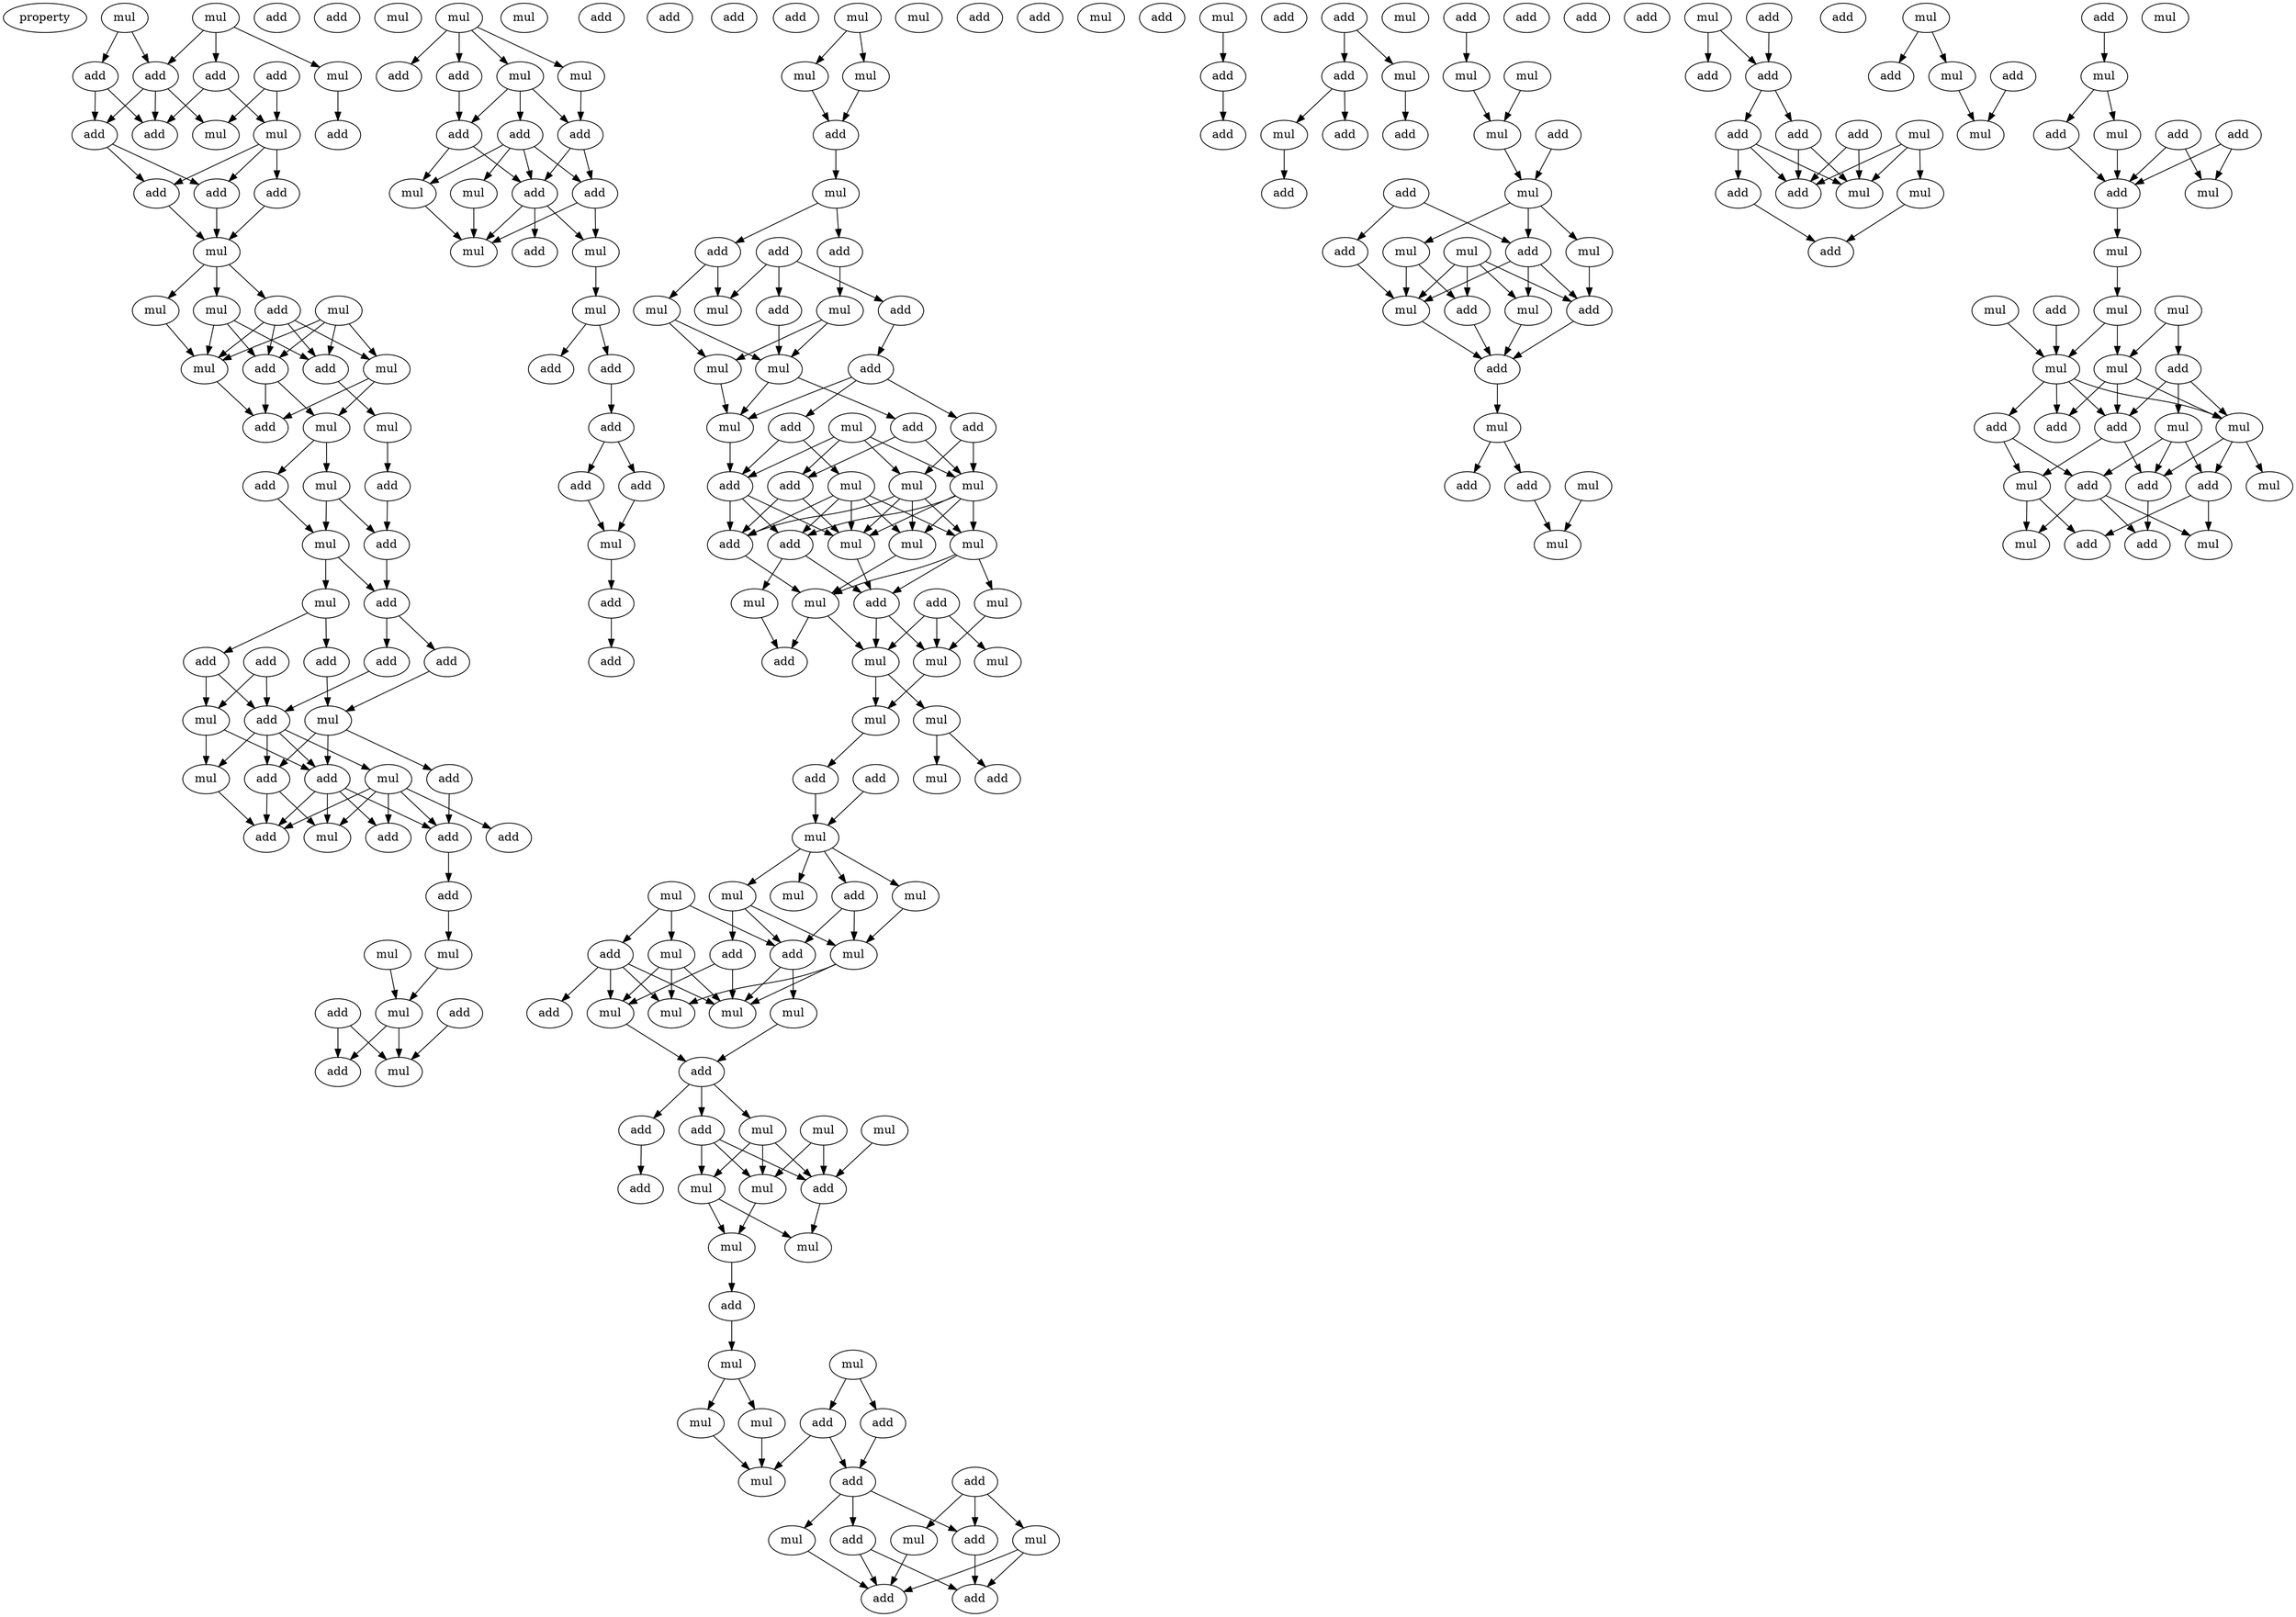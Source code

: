digraph {
    node [fontcolor=black]
    property [mul=2,lf=1.1]
    0 [ label = mul ];
    1 [ label = mul ];
    2 [ label = add ];
    3 [ label = add ];
    4 [ label = add ];
    5 [ label = mul ];
    6 [ label = add ];
    7 [ label = mul ];
    8 [ label = mul ];
    9 [ label = add ];
    10 [ label = add ];
    11 [ label = add ];
    12 [ label = add ];
    13 [ label = add ];
    14 [ label = add ];
    15 [ label = mul ];
    16 [ label = mul ];
    17 [ label = mul ];
    18 [ label = add ];
    19 [ label = add ];
    20 [ label = mul ];
    21 [ label = mul ];
    22 [ label = add ];
    23 [ label = mul ];
    24 [ label = add ];
    25 [ label = mul ];
    26 [ label = add ];
    27 [ label = mul ];
    28 [ label = add ];
    29 [ label = add ];
    30 [ label = mul ];
    31 [ label = add ];
    32 [ label = mul ];
    33 [ label = mul ];
    34 [ label = add ];
    35 [ label = add ];
    36 [ label = add ];
    37 [ label = add ];
    38 [ label = add ];
    39 [ label = add ];
    40 [ label = add ];
    41 [ label = mul ];
    42 [ label = mul ];
    43 [ label = mul ];
    44 [ label = add ];
    45 [ label = add ];
    46 [ label = mul ];
    47 [ label = add ];
    48 [ label = mul ];
    49 [ label = add ];
    50 [ label = add ];
    51 [ label = add ];
    52 [ label = add ];
    53 [ label = add ];
    54 [ label = mul ];
    55 [ label = mul ];
    56 [ label = add ];
    57 [ label = add ];
    58 [ label = add ];
    59 [ label = mul ];
    60 [ label = add ];
    61 [ label = mul ];
    62 [ label = mul ];
    63 [ label = mul ];
    64 [ label = add ];
    65 [ label = mul ];
    66 [ label = add ];
    67 [ label = mul ];
    68 [ label = add ];
    69 [ label = add ];
    70 [ label = add ];
    71 [ label = mul ];
    72 [ label = add ];
    73 [ label = mul ];
    74 [ label = add ];
    75 [ label = add ];
    76 [ label = mul ];
    77 [ label = mul ];
    78 [ label = mul ];
    79 [ label = mul ];
    80 [ label = add ];
    81 [ label = add ];
    82 [ label = add ];
    83 [ label = add ];
    84 [ label = add ];
    85 [ label = add ];
    86 [ label = add ];
    87 [ label = add ];
    88 [ label = mul ];
    89 [ label = add ];
    90 [ label = add ];
    91 [ label = mul ];
    92 [ label = add ];
    93 [ label = mul ];
    94 [ label = mul ];
    95 [ label = add ];
    96 [ label = mul ];
    97 [ label = mul ];
    98 [ label = add ];
    99 [ label = add ];
    100 [ label = add ];
    101 [ label = add ];
    102 [ label = mul ];
    103 [ label = mul ];
    104 [ label = add ];
    105 [ label = add ];
    106 [ label = mul ];
    107 [ label = mul ];
    108 [ label = add ];
    109 [ label = mul ];
    110 [ label = mul ];
    111 [ label = mul ];
    112 [ label = add ];
    113 [ label = add ];
    114 [ label = add ];
    115 [ label = add ];
    116 [ label = add ];
    117 [ label = mul ];
    118 [ label = mul ];
    119 [ label = mul ];
    120 [ label = mul ];
    121 [ label = add ];
    122 [ label = mul ];
    123 [ label = add ];
    124 [ label = mul ];
    125 [ label = mul ];
    126 [ label = mul ];
    127 [ label = mul ];
    128 [ label = add ];
    129 [ label = add ];
    130 [ label = mul ];
    131 [ label = mul ];
    132 [ label = mul ];
    133 [ label = add ];
    134 [ label = mul ];
    135 [ label = mul ];
    136 [ label = add ];
    137 [ label = add ];
    138 [ label = add ];
    139 [ label = mul ];
    140 [ label = add ];
    141 [ label = mul ];
    142 [ label = mul ];
    143 [ label = mul ];
    144 [ label = add ];
    145 [ label = mul ];
    146 [ label = mul ];
    147 [ label = add ];
    148 [ label = mul ];
    149 [ label = add ];
    150 [ label = mul ];
    151 [ label = add ];
    152 [ label = mul ];
    153 [ label = mul ];
    154 [ label = mul ];
    155 [ label = add ];
    156 [ label = mul ];
    157 [ label = add ];
    158 [ label = mul ];
    159 [ label = add ];
    160 [ label = mul ];
    161 [ label = mul ];
    162 [ label = add ];
    163 [ label = add ];
    164 [ label = mul ];
    165 [ label = add ];
    166 [ label = mul ];
    167 [ label = mul ];
    168 [ label = mul ];
    169 [ label = add ];
    170 [ label = mul ];
    171 [ label = mul ];
    172 [ label = mul ];
    173 [ label = add ];
    174 [ label = mul ];
    175 [ label = add ];
    176 [ label = add ];
    177 [ label = add ];
    178 [ label = mul ];
    179 [ label = add ];
    180 [ label = mul ];
    181 [ label = mul ];
    182 [ label = add ];
    183 [ label = mul ];
    184 [ label = add ];
    185 [ label = add ];
    186 [ label = mul ];
    187 [ label = add ];
    188 [ label = mul ];
    189 [ label = add ];
    190 [ label = add ];
    191 [ label = add ];
    192 [ label = add ];
    193 [ label = add ];
    194 [ label = mul ];
    195 [ label = mul ];
    196 [ label = mul ];
    197 [ label = add ];
    198 [ label = add ];
    199 [ label = add ];
    200 [ label = add ];
    201 [ label = mul ];
    202 [ label = mul ];
    203 [ label = add ];
    204 [ label = mul ];
    205 [ label = add ];
    206 [ label = add ];
    207 [ label = mul ];
    208 [ label = mul ];
    209 [ label = add ];
    210 [ label = add ];
    211 [ label = mul ];
    212 [ label = mul ];
    213 [ label = mul ];
    214 [ label = mul ];
    215 [ label = add ];
    216 [ label = add ];
    217 [ label = add ];
    218 [ label = mul ];
    219 [ label = add ];
    220 [ label = add ];
    221 [ label = add ];
    222 [ label = mul ];
    223 [ label = mul ];
    224 [ label = add ];
    225 [ label = mul ];
    226 [ label = add ];
    227 [ label = add ];
    228 [ label = add ];
    229 [ label = add ];
    230 [ label = add ];
    231 [ label = add ];
    232 [ label = mul ];
    233 [ label = add ];
    234 [ label = mul ];
    235 [ label = add ];
    236 [ label = mul ];
    237 [ label = add ];
    238 [ label = add ];
    239 [ label = mul ];
    240 [ label = add ];
    241 [ label = add ];
    242 [ label = mul ];
    243 [ label = mul ];
    244 [ label = add ];
    245 [ label = mul ];
    246 [ label = add ];
    247 [ label = add ];
    248 [ label = mul ];
    249 [ label = add ];
    250 [ label = mul ];
    251 [ label = add ];
    252 [ label = mul ];
    253 [ label = mul ];
    254 [ label = add ];
    255 [ label = mul ];
    256 [ label = mul ];
    257 [ label = mul ];
    258 [ label = add ];
    259 [ label = mul ];
    260 [ label = mul ];
    261 [ label = add ];
    262 [ label = mul ];
    263 [ label = add ];
    264 [ label = add ];
    265 [ label = mul ];
    266 [ label = mul ];
    267 [ label = add ];
    268 [ label = add ];
    269 [ label = mul ];
    270 [ label = add ];
    271 [ label = mul ];
    272 [ label = add ];
    273 [ label = add ];
    274 [ label = mul ];
    0 -> 3 [ name = 0 ];
    0 -> 6 [ name = 1 ];
    1 -> 2 [ name = 2 ];
    1 -> 5 [ name = 3 ];
    1 -> 6 [ name = 4 ];
    2 -> 7 [ name = 5 ];
    2 -> 11 [ name = 6 ];
    3 -> 10 [ name = 7 ];
    3 -> 11 [ name = 8 ];
    4 -> 7 [ name = 9 ];
    4 -> 8 [ name = 10 ];
    5 -> 9 [ name = 11 ];
    6 -> 8 [ name = 12 ];
    6 -> 10 [ name = 13 ];
    6 -> 11 [ name = 14 ];
    7 -> 12 [ name = 15 ];
    7 -> 13 [ name = 16 ];
    7 -> 14 [ name = 17 ];
    10 -> 13 [ name = 18 ];
    10 -> 14 [ name = 19 ];
    12 -> 15 [ name = 20 ];
    13 -> 15 [ name = 21 ];
    14 -> 15 [ name = 22 ];
    15 -> 16 [ name = 23 ];
    15 -> 17 [ name = 24 ];
    15 -> 19 [ name = 25 ];
    16 -> 22 [ name = 26 ];
    16 -> 23 [ name = 27 ];
    16 -> 24 [ name = 28 ];
    17 -> 23 [ name = 29 ];
    19 -> 21 [ name = 30 ];
    19 -> 22 [ name = 31 ];
    19 -> 23 [ name = 32 ];
    19 -> 24 [ name = 33 ];
    20 -> 21 [ name = 34 ];
    20 -> 22 [ name = 35 ];
    20 -> 23 [ name = 36 ];
    20 -> 24 [ name = 37 ];
    21 -> 26 [ name = 38 ];
    21 -> 27 [ name = 39 ];
    22 -> 25 [ name = 40 ];
    23 -> 26 [ name = 41 ];
    24 -> 26 [ name = 42 ];
    24 -> 27 [ name = 43 ];
    25 -> 29 [ name = 44 ];
    27 -> 28 [ name = 45 ];
    27 -> 30 [ name = 46 ];
    28 -> 32 [ name = 47 ];
    29 -> 31 [ name = 48 ];
    30 -> 31 [ name = 49 ];
    30 -> 32 [ name = 50 ];
    31 -> 34 [ name = 51 ];
    32 -> 33 [ name = 52 ];
    32 -> 34 [ name = 53 ];
    33 -> 35 [ name = 54 ];
    33 -> 39 [ name = 55 ];
    34 -> 37 [ name = 56 ];
    34 -> 38 [ name = 57 ];
    35 -> 41 [ name = 58 ];
    36 -> 40 [ name = 59 ];
    36 -> 42 [ name = 60 ];
    37 -> 41 [ name = 61 ];
    38 -> 40 [ name = 62 ];
    39 -> 40 [ name = 63 ];
    39 -> 42 [ name = 64 ];
    40 -> 43 [ name = 65 ];
    40 -> 44 [ name = 66 ];
    40 -> 46 [ name = 67 ];
    40 -> 47 [ name = 68 ];
    41 -> 44 [ name = 69 ];
    41 -> 45 [ name = 70 ];
    41 -> 47 [ name = 71 ];
    42 -> 43 [ name = 72 ];
    42 -> 44 [ name = 73 ];
    43 -> 51 [ name = 74 ];
    44 -> 48 [ name = 75 ];
    44 -> 49 [ name = 76 ];
    44 -> 51 [ name = 77 ];
    44 -> 52 [ name = 78 ];
    45 -> 49 [ name = 79 ];
    46 -> 48 [ name = 80 ];
    46 -> 49 [ name = 81 ];
    46 -> 50 [ name = 82 ];
    46 -> 51 [ name = 83 ];
    46 -> 52 [ name = 84 ];
    47 -> 48 [ name = 85 ];
    47 -> 51 [ name = 86 ];
    49 -> 53 [ name = 87 ];
    53 -> 55 [ name = 88 ];
    54 -> 59 [ name = 89 ];
    55 -> 59 [ name = 90 ];
    56 -> 61 [ name = 91 ];
    57 -> 60 [ name = 92 ];
    57 -> 61 [ name = 93 ];
    59 -> 60 [ name = 94 ];
    59 -> 61 [ name = 95 ];
    63 -> 64 [ name = 96 ];
    63 -> 65 [ name = 97 ];
    63 -> 66 [ name = 98 ];
    63 -> 67 [ name = 99 ];
    65 -> 68 [ name = 100 ];
    65 -> 69 [ name = 101 ];
    65 -> 70 [ name = 102 ];
    66 -> 68 [ name = 103 ];
    67 -> 70 [ name = 104 ];
    68 -> 72 [ name = 105 ];
    68 -> 73 [ name = 106 ];
    69 -> 71 [ name = 107 ];
    69 -> 72 [ name = 108 ];
    69 -> 73 [ name = 109 ];
    69 -> 74 [ name = 110 ];
    70 -> 72 [ name = 111 ];
    70 -> 74 [ name = 112 ];
    71 -> 77 [ name = 113 ];
    72 -> 75 [ name = 114 ];
    72 -> 76 [ name = 115 ];
    72 -> 77 [ name = 116 ];
    73 -> 77 [ name = 117 ];
    74 -> 76 [ name = 118 ];
    74 -> 77 [ name = 119 ];
    76 -> 78 [ name = 120 ];
    78 -> 80 [ name = 121 ];
    78 -> 81 [ name = 122 ];
    81 -> 84 [ name = 123 ];
    84 -> 85 [ name = 124 ];
    84 -> 86 [ name = 125 ];
    85 -> 88 [ name = 126 ];
    86 -> 88 [ name = 127 ];
    88 -> 89 [ name = 128 ];
    89 -> 92 [ name = 129 ];
    91 -> 93 [ name = 130 ];
    91 -> 94 [ name = 131 ];
    93 -> 95 [ name = 132 ];
    94 -> 95 [ name = 133 ];
    95 -> 97 [ name = 134 ];
    97 -> 98 [ name = 135 ];
    97 -> 101 [ name = 136 ];
    98 -> 103 [ name = 137 ];
    98 -> 106 [ name = 138 ];
    99 -> 103 [ name = 139 ];
    99 -> 104 [ name = 140 ];
    99 -> 105 [ name = 141 ];
    101 -> 102 [ name = 142 ];
    102 -> 107 [ name = 143 ];
    102 -> 109 [ name = 144 ];
    104 -> 108 [ name = 145 ];
    105 -> 107 [ name = 146 ];
    106 -> 107 [ name = 147 ];
    106 -> 109 [ name = 148 ];
    107 -> 110 [ name = 149 ];
    107 -> 114 [ name = 150 ];
    108 -> 110 [ name = 151 ];
    108 -> 112 [ name = 152 ];
    108 -> 113 [ name = 153 ];
    109 -> 110 [ name = 154 ];
    110 -> 115 [ name = 155 ];
    111 -> 115 [ name = 156 ];
    111 -> 116 [ name = 157 ];
    111 -> 117 [ name = 158 ];
    111 -> 119 [ name = 159 ];
    112 -> 117 [ name = 160 ];
    112 -> 119 [ name = 161 ];
    113 -> 115 [ name = 162 ];
    113 -> 118 [ name = 163 ];
    114 -> 116 [ name = 164 ];
    114 -> 117 [ name = 165 ];
    115 -> 120 [ name = 166 ];
    115 -> 121 [ name = 167 ];
    115 -> 123 [ name = 168 ];
    116 -> 120 [ name = 169 ];
    116 -> 121 [ name = 170 ];
    117 -> 120 [ name = 171 ];
    117 -> 122 [ name = 172 ];
    117 -> 123 [ name = 173 ];
    117 -> 124 [ name = 174 ];
    118 -> 120 [ name = 175 ];
    118 -> 121 [ name = 176 ];
    118 -> 122 [ name = 177 ];
    118 -> 123 [ name = 178 ];
    118 -> 124 [ name = 179 ];
    119 -> 120 [ name = 180 ];
    119 -> 121 [ name = 181 ];
    119 -> 122 [ name = 182 ];
    119 -> 124 [ name = 183 ];
    120 -> 128 [ name = 184 ];
    121 -> 125 [ name = 185 ];
    122 -> 125 [ name = 186 ];
    123 -> 127 [ name = 187 ];
    123 -> 128 [ name = 188 ];
    124 -> 125 [ name = 189 ];
    124 -> 126 [ name = 190 ];
    124 -> 128 [ name = 191 ];
    125 -> 130 [ name = 192 ];
    125 -> 133 [ name = 193 ];
    126 -> 131 [ name = 194 ];
    127 -> 133 [ name = 195 ];
    128 -> 130 [ name = 196 ];
    128 -> 131 [ name = 197 ];
    129 -> 130 [ name = 198 ];
    129 -> 131 [ name = 199 ];
    129 -> 132 [ name = 200 ];
    130 -> 134 [ name = 201 ];
    130 -> 135 [ name = 202 ];
    131 -> 134 [ name = 203 ];
    134 -> 137 [ name = 204 ];
    135 -> 138 [ name = 205 ];
    135 -> 139 [ name = 206 ];
    137 -> 141 [ name = 207 ];
    140 -> 141 [ name = 208 ];
    141 -> 142 [ name = 209 ];
    141 -> 144 [ name = 210 ];
    141 -> 145 [ name = 211 ];
    141 -> 146 [ name = 212 ];
    142 -> 150 [ name = 213 ];
    143 -> 147 [ name = 214 ];
    143 -> 148 [ name = 215 ];
    143 -> 151 [ name = 216 ];
    144 -> 147 [ name = 217 ];
    144 -> 150 [ name = 218 ];
    146 -> 147 [ name = 219 ];
    146 -> 149 [ name = 220 ];
    146 -> 150 [ name = 221 ];
    147 -> 153 [ name = 222 ];
    147 -> 154 [ name = 223 ];
    148 -> 152 [ name = 224 ];
    148 -> 153 [ name = 225 ];
    148 -> 156 [ name = 226 ];
    149 -> 152 [ name = 227 ];
    149 -> 153 [ name = 228 ];
    150 -> 153 [ name = 229 ];
    150 -> 156 [ name = 230 ];
    151 -> 152 [ name = 231 ];
    151 -> 153 [ name = 232 ];
    151 -> 155 [ name = 233 ];
    151 -> 156 [ name = 234 ];
    152 -> 157 [ name = 235 ];
    154 -> 157 [ name = 236 ];
    157 -> 159 [ name = 237 ];
    157 -> 160 [ name = 238 ];
    157 -> 162 [ name = 239 ];
    158 -> 165 [ name = 240 ];
    159 -> 163 [ name = 241 ];
    160 -> 164 [ name = 242 ];
    160 -> 165 [ name = 243 ];
    160 -> 166 [ name = 244 ];
    161 -> 164 [ name = 245 ];
    161 -> 165 [ name = 246 ];
    162 -> 164 [ name = 247 ];
    162 -> 165 [ name = 248 ];
    162 -> 166 [ name = 249 ];
    164 -> 168 [ name = 250 ];
    165 -> 167 [ name = 251 ];
    166 -> 167 [ name = 252 ];
    166 -> 168 [ name = 253 ];
    168 -> 169 [ name = 254 ];
    169 -> 170 [ name = 255 ];
    170 -> 172 [ name = 256 ];
    170 -> 174 [ name = 257 ];
    171 -> 173 [ name = 258 ];
    171 -> 175 [ name = 259 ];
    172 -> 178 [ name = 260 ];
    173 -> 176 [ name = 261 ];
    174 -> 178 [ name = 262 ];
    175 -> 176 [ name = 263 ];
    175 -> 178 [ name = 264 ];
    176 -> 179 [ name = 265 ];
    176 -> 180 [ name = 266 ];
    176 -> 182 [ name = 267 ];
    177 -> 181 [ name = 268 ];
    177 -> 182 [ name = 269 ];
    177 -> 183 [ name = 270 ];
    179 -> 184 [ name = 271 ];
    179 -> 185 [ name = 272 ];
    180 -> 184 [ name = 273 ];
    181 -> 184 [ name = 274 ];
    182 -> 185 [ name = 275 ];
    183 -> 184 [ name = 276 ];
    183 -> 185 [ name = 277 ];
    188 -> 189 [ name = 278 ];
    189 -> 190 [ name = 279 ];
    192 -> 193 [ name = 280 ];
    192 -> 194 [ name = 281 ];
    193 -> 195 [ name = 282 ];
    193 -> 198 [ name = 283 ];
    194 -> 197 [ name = 284 ];
    195 -> 199 [ name = 285 ];
    200 -> 201 [ name = 286 ];
    201 -> 204 [ name = 287 ];
    202 -> 204 [ name = 288 ];
    204 -> 207 [ name = 289 ];
    205 -> 207 [ name = 290 ];
    206 -> 209 [ name = 291 ];
    206 -> 210 [ name = 292 ];
    207 -> 210 [ name = 293 ];
    207 -> 211 [ name = 294 ];
    207 -> 212 [ name = 295 ];
    208 -> 213 [ name = 296 ];
    208 -> 214 [ name = 297 ];
    208 -> 215 [ name = 298 ];
    208 -> 216 [ name = 299 ];
    209 -> 214 [ name = 300 ];
    210 -> 213 [ name = 301 ];
    210 -> 214 [ name = 302 ];
    210 -> 216 [ name = 303 ];
    211 -> 216 [ name = 304 ];
    212 -> 214 [ name = 305 ];
    212 -> 215 [ name = 306 ];
    213 -> 217 [ name = 307 ];
    214 -> 217 [ name = 308 ];
    215 -> 217 [ name = 309 ];
    216 -> 217 [ name = 310 ];
    217 -> 218 [ name = 311 ];
    218 -> 219 [ name = 312 ];
    218 -> 220 [ name = 313 ];
    220 -> 223 [ name = 314 ];
    222 -> 223 [ name = 315 ];
    225 -> 227 [ name = 316 ];
    225 -> 228 [ name = 317 ];
    226 -> 228 [ name = 318 ];
    228 -> 229 [ name = 319 ];
    228 -> 230 [ name = 320 ];
    229 -> 233 [ name = 321 ];
    229 -> 235 [ name = 322 ];
    229 -> 236 [ name = 323 ];
    230 -> 233 [ name = 324 ];
    230 -> 236 [ name = 325 ];
    231 -> 233 [ name = 326 ];
    231 -> 236 [ name = 327 ];
    232 -> 233 [ name = 328 ];
    232 -> 234 [ name = 329 ];
    232 -> 236 [ name = 330 ];
    234 -> 237 [ name = 331 ];
    235 -> 237 [ name = 332 ];
    239 -> 240 [ name = 333 ];
    239 -> 242 [ name = 334 ];
    241 -> 243 [ name = 335 ];
    242 -> 243 [ name = 336 ];
    244 -> 245 [ name = 337 ];
    245 -> 246 [ name = 338 ];
    245 -> 248 [ name = 339 ];
    246 -> 251 [ name = 340 ];
    247 -> 250 [ name = 341 ];
    247 -> 251 [ name = 342 ];
    248 -> 251 [ name = 343 ];
    249 -> 250 [ name = 344 ];
    249 -> 251 [ name = 345 ];
    251 -> 252 [ name = 346 ];
    252 -> 255 [ name = 347 ];
    253 -> 258 [ name = 348 ];
    253 -> 260 [ name = 349 ];
    254 -> 259 [ name = 350 ];
    255 -> 259 [ name = 351 ];
    255 -> 260 [ name = 352 ];
    257 -> 259 [ name = 353 ];
    258 -> 262 [ name = 354 ];
    258 -> 263 [ name = 355 ];
    258 -> 265 [ name = 356 ];
    259 -> 261 [ name = 357 ];
    259 -> 263 [ name = 358 ];
    259 -> 264 [ name = 359 ];
    259 -> 265 [ name = 360 ];
    260 -> 261 [ name = 361 ];
    260 -> 263 [ name = 362 ];
    260 -> 265 [ name = 363 ];
    262 -> 267 [ name = 364 ];
    262 -> 268 [ name = 365 ];
    262 -> 270 [ name = 366 ];
    263 -> 266 [ name = 367 ];
    263 -> 270 [ name = 368 ];
    264 -> 266 [ name = 369 ];
    264 -> 268 [ name = 370 ];
    265 -> 267 [ name = 371 ];
    265 -> 269 [ name = 372 ];
    265 -> 270 [ name = 373 ];
    266 -> 273 [ name = 374 ];
    266 -> 274 [ name = 375 ];
    267 -> 271 [ name = 376 ];
    267 -> 273 [ name = 377 ];
    268 -> 271 [ name = 378 ];
    268 -> 272 [ name = 379 ];
    268 -> 274 [ name = 380 ];
    270 -> 272 [ name = 381 ];
}
